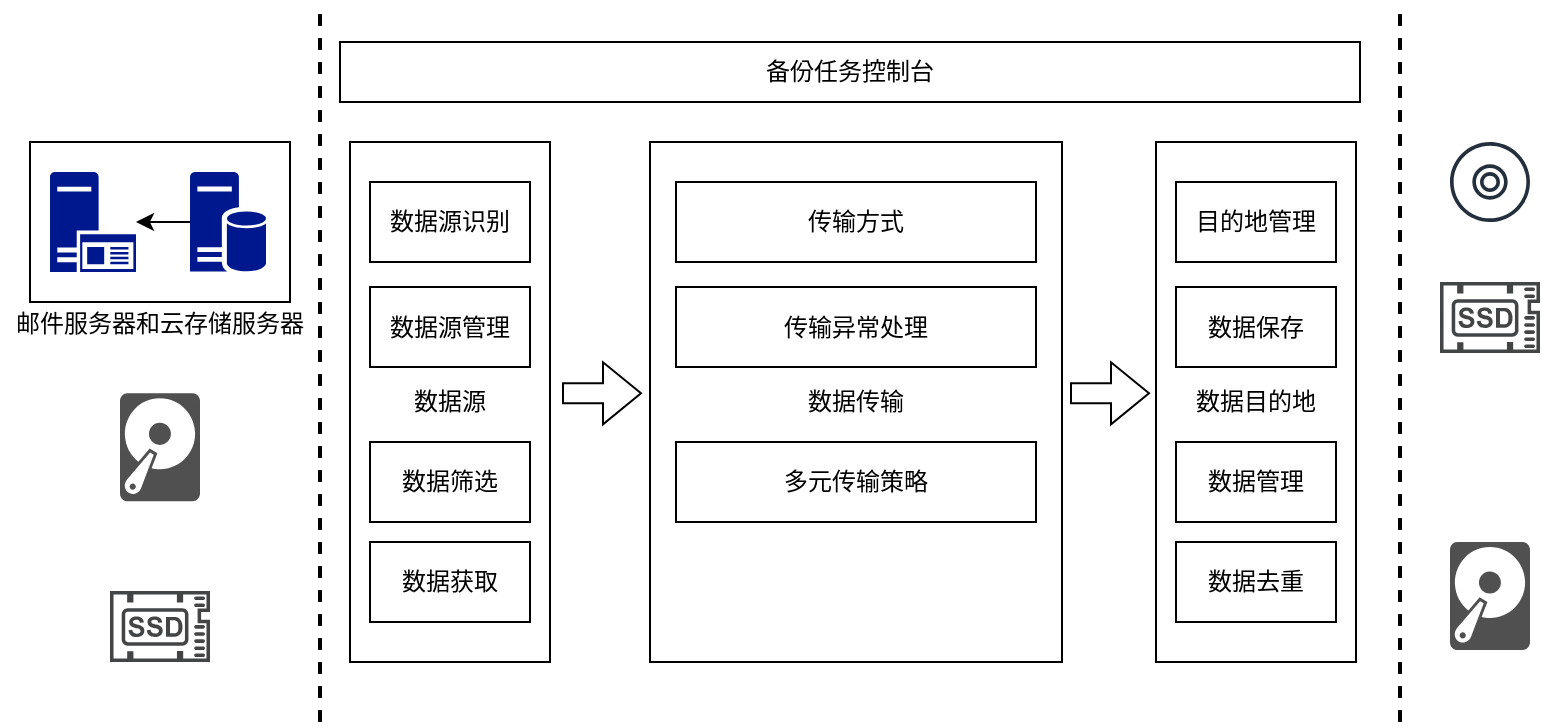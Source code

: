 <mxfile version="24.0.5" type="github">
  <diagram name="第 1 页" id="_jJcYhXfENBetBatNS-F">
    <mxGraphModel dx="1050" dy="625" grid="1" gridSize="10" guides="1" tooltips="1" connect="1" arrows="1" fold="1" page="1" pageScale="1" pageWidth="827" pageHeight="1169" math="0" shadow="0">
      <root>
        <mxCell id="0" />
        <mxCell id="1" parent="0" />
        <mxCell id="LZGVKLNQd8D1ONvB6-fX-52" value="" style="group" vertex="1" connectable="0" parent="1">
          <mxGeometry x="50" y="200" width="745" height="260" as="geometry" />
        </mxCell>
        <mxCell id="LZGVKLNQd8D1ONvB6-fX-38" value="" style="group" vertex="1" connectable="0" parent="LZGVKLNQd8D1ONvB6-fX-52">
          <mxGeometry x="55" y="125.65" width="110" height="134.35" as="geometry" />
        </mxCell>
        <mxCell id="LZGVKLNQd8D1ONvB6-fX-35" value="" style="group" vertex="1" connectable="0" parent="LZGVKLNQd8D1ONvB6-fX-38">
          <mxGeometry y="54.004" width="110" height="80.346" as="geometry" />
        </mxCell>
        <mxCell id="LZGVKLNQd8D1ONvB6-fX-37" value="" style="group" vertex="1" connectable="0" parent="LZGVKLNQd8D1ONvB6-fX-35">
          <mxGeometry width="50" height="80.346" as="geometry" />
        </mxCell>
        <mxCell id="LZGVKLNQd8D1ONvB6-fX-7" value="" style="sketch=0;pointerEvents=1;shadow=0;dashed=0;html=1;strokeColor=none;fillColor=#434445;aspect=fixed;labelPosition=center;verticalLabelPosition=bottom;verticalAlign=top;align=center;outlineConnect=0;shape=mxgraph.vvd.ssd;container=0;" vertex="1" parent="LZGVKLNQd8D1ONvB6-fX-37">
          <mxGeometry y="44.846" width="50" height="35.5" as="geometry" />
        </mxCell>
        <mxCell id="LZGVKLNQd8D1ONvB6-fX-8" value="" style="shape=image;html=1;verticalAlign=top;verticalLabelPosition=bottom;labelBackgroundColor=#ffffff;imageAspect=0;aspect=fixed;image=https://cdn1.iconfinder.com/data/icons/ui-essential-17/32/UI_Essential_Outline_1_essential-app-ui-flash_drive-usb-128.png;rotation=89;container=0;" vertex="1" parent="LZGVKLNQd8D1ONvB6-fX-37">
          <mxGeometry x="5" y="0.346" width="40" height="40" as="geometry" />
        </mxCell>
        <mxCell id="LZGVKLNQd8D1ONvB6-fX-32" value="" style="sketch=0;pointerEvents=1;shadow=0;dashed=0;html=1;strokeColor=none;fillColor=#505050;labelPosition=center;verticalLabelPosition=bottom;verticalAlign=top;outlineConnect=0;align=center;shape=mxgraph.office.devices.hard_disk;container=0;" vertex="1" parent="LZGVKLNQd8D1ONvB6-fX-38">
          <mxGeometry x="5" width="40" height="54" as="geometry" />
        </mxCell>
        <mxCell id="LZGVKLNQd8D1ONvB6-fX-39" value="" style="sketch=0;pointerEvents=1;shadow=0;dashed=0;html=1;strokeColor=none;fillColor=#505050;labelPosition=center;verticalLabelPosition=bottom;verticalAlign=top;outlineConnect=0;align=center;shape=mxgraph.office.devices.hard_disk;" vertex="1" parent="LZGVKLNQd8D1ONvB6-fX-52">
          <mxGeometry x="725" y="200" width="40" height="54" as="geometry" />
        </mxCell>
        <mxCell id="LZGVKLNQd8D1ONvB6-fX-6" value="" style="sketch=0;outlineConnect=0;fontColor=#232F3E;gradientColor=none;fillColor=#232F3D;strokeColor=none;dashed=0;verticalLabelPosition=bottom;verticalAlign=top;align=center;html=1;fontSize=12;fontStyle=0;aspect=fixed;pointerEvents=1;shape=mxgraph.aws4.disk;" vertex="1" parent="LZGVKLNQd8D1ONvB6-fX-52">
          <mxGeometry x="725" width="40" height="40" as="geometry" />
        </mxCell>
        <mxCell id="LZGVKLNQd8D1ONvB6-fX-3" value="" style="sketch=0;pointerEvents=1;shadow=0;dashed=0;html=1;strokeColor=none;fillColor=#434445;aspect=fixed;labelPosition=center;verticalLabelPosition=bottom;verticalAlign=top;align=center;outlineConnect=0;shape=mxgraph.vvd.ssd;" vertex="1" parent="LZGVKLNQd8D1ONvB6-fX-52">
          <mxGeometry x="720" y="70" width="50" height="35.5" as="geometry" />
        </mxCell>
        <mxCell id="LZGVKLNQd8D1ONvB6-fX-4" value="" style="shape=image;html=1;verticalAlign=top;verticalLabelPosition=bottom;labelBackgroundColor=#ffffff;imageAspect=0;aspect=fixed;image=https://cdn1.iconfinder.com/data/icons/ui-essential-17/32/UI_Essential_Outline_1_essential-app-ui-flash_drive-usb-128.png;rotation=-90;" vertex="1" parent="LZGVKLNQd8D1ONvB6-fX-52">
          <mxGeometry x="725" y="140" width="40" height="40" as="geometry" />
        </mxCell>
        <mxCell id="LZGVKLNQd8D1ONvB6-fX-43" value="" style="group" vertex="1" connectable="0" parent="LZGVKLNQd8D1ONvB6-fX-52">
          <mxGeometry x="15" width="130" height="80" as="geometry" />
        </mxCell>
        <mxCell id="LZGVKLNQd8D1ONvB6-fX-10" value="" style="rounded=0;whiteSpace=wrap;html=1;" vertex="1" parent="LZGVKLNQd8D1ONvB6-fX-43">
          <mxGeometry width="130" height="80" as="geometry" />
        </mxCell>
        <mxCell id="LZGVKLNQd8D1ONvB6-fX-1" value="" style="sketch=0;aspect=fixed;pointerEvents=1;shadow=0;dashed=0;html=1;strokeColor=none;labelPosition=center;verticalLabelPosition=bottom;verticalAlign=top;align=center;fillColor=#00188D;shape=mxgraph.mscae.enterprise.application_server2" vertex="1" parent="LZGVKLNQd8D1ONvB6-fX-43">
          <mxGeometry x="10" y="15" width="43" height="50" as="geometry" />
        </mxCell>
        <mxCell id="LZGVKLNQd8D1ONvB6-fX-2" value="" style="sketch=0;aspect=fixed;pointerEvents=1;shadow=0;dashed=0;html=1;strokeColor=none;labelPosition=center;verticalLabelPosition=bottom;verticalAlign=top;align=center;fillColor=#00188D;shape=mxgraph.mscae.enterprise.database_server" vertex="1" parent="LZGVKLNQd8D1ONvB6-fX-43">
          <mxGeometry x="80" y="15" width="38" height="50" as="geometry" />
        </mxCell>
        <mxCell id="LZGVKLNQd8D1ONvB6-fX-17" value="" style="edgeStyle=orthogonalEdgeStyle;rounded=0;orthogonalLoop=1;jettySize=auto;html=1;" edge="1" parent="LZGVKLNQd8D1ONvB6-fX-43" source="LZGVKLNQd8D1ONvB6-fX-2" target="LZGVKLNQd8D1ONvB6-fX-1">
          <mxGeometry relative="1" as="geometry" />
        </mxCell>
        <mxCell id="LZGVKLNQd8D1ONvB6-fX-44" value="" style="group" vertex="1" connectable="0" parent="LZGVKLNQd8D1ONvB6-fX-52">
          <mxGeometry x="325" width="206" height="260" as="geometry" />
        </mxCell>
        <mxCell id="LZGVKLNQd8D1ONvB6-fX-16" value="数据传输" style="rounded=0;whiteSpace=wrap;html=1;" vertex="1" parent="LZGVKLNQd8D1ONvB6-fX-44">
          <mxGeometry width="206" height="260" as="geometry" />
        </mxCell>
        <mxCell id="LZGVKLNQd8D1ONvB6-fX-26" value="传输方式" style="rounded=0;whiteSpace=wrap;html=1;" vertex="1" parent="LZGVKLNQd8D1ONvB6-fX-44">
          <mxGeometry x="13" y="20" width="180" height="40" as="geometry" />
        </mxCell>
        <mxCell id="LZGVKLNQd8D1ONvB6-fX-27" value="传输异常处理" style="rounded=0;whiteSpace=wrap;html=1;" vertex="1" parent="LZGVKLNQd8D1ONvB6-fX-44">
          <mxGeometry x="13" y="72.5" width="180" height="40" as="geometry" />
        </mxCell>
        <mxCell id="LZGVKLNQd8D1ONvB6-fX-30" value="多元传输策略" style="rounded=0;whiteSpace=wrap;html=1;" vertex="1" parent="LZGVKLNQd8D1ONvB6-fX-44">
          <mxGeometry x="13" y="150" width="180" height="40" as="geometry" />
        </mxCell>
        <mxCell id="LZGVKLNQd8D1ONvB6-fX-45" value="" style="group" vertex="1" connectable="0" parent="LZGVKLNQd8D1ONvB6-fX-52">
          <mxGeometry x="578" width="100" height="260" as="geometry" />
        </mxCell>
        <mxCell id="LZGVKLNQd8D1ONvB6-fX-15" value="数据目的地" style="rounded=0;whiteSpace=wrap;html=1;" vertex="1" parent="LZGVKLNQd8D1ONvB6-fX-45">
          <mxGeometry width="100" height="260" as="geometry" />
        </mxCell>
        <mxCell id="LZGVKLNQd8D1ONvB6-fX-22" value="目的地管理" style="rounded=0;whiteSpace=wrap;html=1;" vertex="1" parent="LZGVKLNQd8D1ONvB6-fX-45">
          <mxGeometry x="10" y="20" width="80" height="40" as="geometry" />
        </mxCell>
        <mxCell id="LZGVKLNQd8D1ONvB6-fX-23" value="数据保存" style="rounded=0;whiteSpace=wrap;html=1;" vertex="1" parent="LZGVKLNQd8D1ONvB6-fX-45">
          <mxGeometry x="10" y="72.5" width="80" height="40" as="geometry" />
        </mxCell>
        <mxCell id="LZGVKLNQd8D1ONvB6-fX-24" value="数据管理" style="rounded=0;whiteSpace=wrap;html=1;" vertex="1" parent="LZGVKLNQd8D1ONvB6-fX-45">
          <mxGeometry x="10" y="150" width="80" height="40" as="geometry" />
        </mxCell>
        <mxCell id="LZGVKLNQd8D1ONvB6-fX-31" value="数据去重" style="rounded=0;whiteSpace=wrap;html=1;" vertex="1" parent="LZGVKLNQd8D1ONvB6-fX-45">
          <mxGeometry x="10" y="200" width="80" height="40" as="geometry" />
        </mxCell>
        <mxCell id="LZGVKLNQd8D1ONvB6-fX-46" value="" style="group" vertex="1" connectable="0" parent="LZGVKLNQd8D1ONvB6-fX-52">
          <mxGeometry x="175" width="100" height="260" as="geometry" />
        </mxCell>
        <mxCell id="LZGVKLNQd8D1ONvB6-fX-13" value="数据源" style="rounded=0;whiteSpace=wrap;html=1;" vertex="1" parent="LZGVKLNQd8D1ONvB6-fX-46">
          <mxGeometry width="100" height="260" as="geometry" />
        </mxCell>
        <mxCell id="LZGVKLNQd8D1ONvB6-fX-18" value="数据源识别" style="rounded=0;whiteSpace=wrap;html=1;" vertex="1" parent="LZGVKLNQd8D1ONvB6-fX-46">
          <mxGeometry x="10" y="20" width="80" height="40" as="geometry" />
        </mxCell>
        <mxCell id="LZGVKLNQd8D1ONvB6-fX-19" value="数据源管理" style="rounded=0;whiteSpace=wrap;html=1;" vertex="1" parent="LZGVKLNQd8D1ONvB6-fX-46">
          <mxGeometry x="10" y="72.5" width="80" height="40" as="geometry" />
        </mxCell>
        <mxCell id="LZGVKLNQd8D1ONvB6-fX-20" value="数据筛选" style="rounded=0;whiteSpace=wrap;html=1;" vertex="1" parent="LZGVKLNQd8D1ONvB6-fX-46">
          <mxGeometry x="10" y="150" width="80" height="40" as="geometry" />
        </mxCell>
        <mxCell id="LZGVKLNQd8D1ONvB6-fX-21" value="数据获取" style="rounded=0;whiteSpace=wrap;html=1;" vertex="1" parent="LZGVKLNQd8D1ONvB6-fX-46">
          <mxGeometry x="10" y="200" width="80" height="40" as="geometry" />
        </mxCell>
        <mxCell id="LZGVKLNQd8D1ONvB6-fX-48" value="" style="shape=flexArrow;endArrow=classic;html=1;rounded=0;" edge="1" parent="LZGVKLNQd8D1ONvB6-fX-52">
          <mxGeometry width="50" height="50" relative="1" as="geometry">
            <mxPoint x="281" y="125.65" as="sourcePoint" />
            <mxPoint x="321" y="125.65" as="targetPoint" />
          </mxGeometry>
        </mxCell>
        <mxCell id="LZGVKLNQd8D1ONvB6-fX-49" value="" style="shape=flexArrow;endArrow=classic;html=1;rounded=0;" edge="1" parent="LZGVKLNQd8D1ONvB6-fX-52">
          <mxGeometry width="50" height="50" relative="1" as="geometry">
            <mxPoint x="535" y="125.65" as="sourcePoint" />
            <mxPoint x="575" y="125.65" as="targetPoint" />
          </mxGeometry>
        </mxCell>
        <mxCell id="LZGVKLNQd8D1ONvB6-fX-50" value="邮件服务器和云存储服务器" style="text;html=1;align=center;verticalAlign=middle;whiteSpace=wrap;rounded=0;" vertex="1" parent="LZGVKLNQd8D1ONvB6-fX-52">
          <mxGeometry y="75.5" width="160" height="30" as="geometry" />
        </mxCell>
        <mxCell id="LZGVKLNQd8D1ONvB6-fX-56" value="" style="endArrow=none;dashed=1;html=1;rounded=0;strokeWidth=2;" edge="1" parent="LZGVKLNQd8D1ONvB6-fX-52">
          <mxGeometry width="50" height="50" relative="1" as="geometry">
            <mxPoint x="700" y="290" as="sourcePoint" />
            <mxPoint x="700" y="-70" as="targetPoint" />
          </mxGeometry>
        </mxCell>
        <mxCell id="LZGVKLNQd8D1ONvB6-fX-53" value="备份任务控制台" style="rounded=0;whiteSpace=wrap;html=1;" vertex="1" parent="1">
          <mxGeometry x="220" y="150" width="510" height="30" as="geometry" />
        </mxCell>
        <mxCell id="LZGVKLNQd8D1ONvB6-fX-55" value="" style="endArrow=none;dashed=1;html=1;rounded=0;strokeWidth=2;" edge="1" parent="1">
          <mxGeometry width="50" height="50" relative="1" as="geometry">
            <mxPoint x="210" y="490" as="sourcePoint" />
            <mxPoint x="210" y="130" as="targetPoint" />
          </mxGeometry>
        </mxCell>
      </root>
    </mxGraphModel>
  </diagram>
</mxfile>
